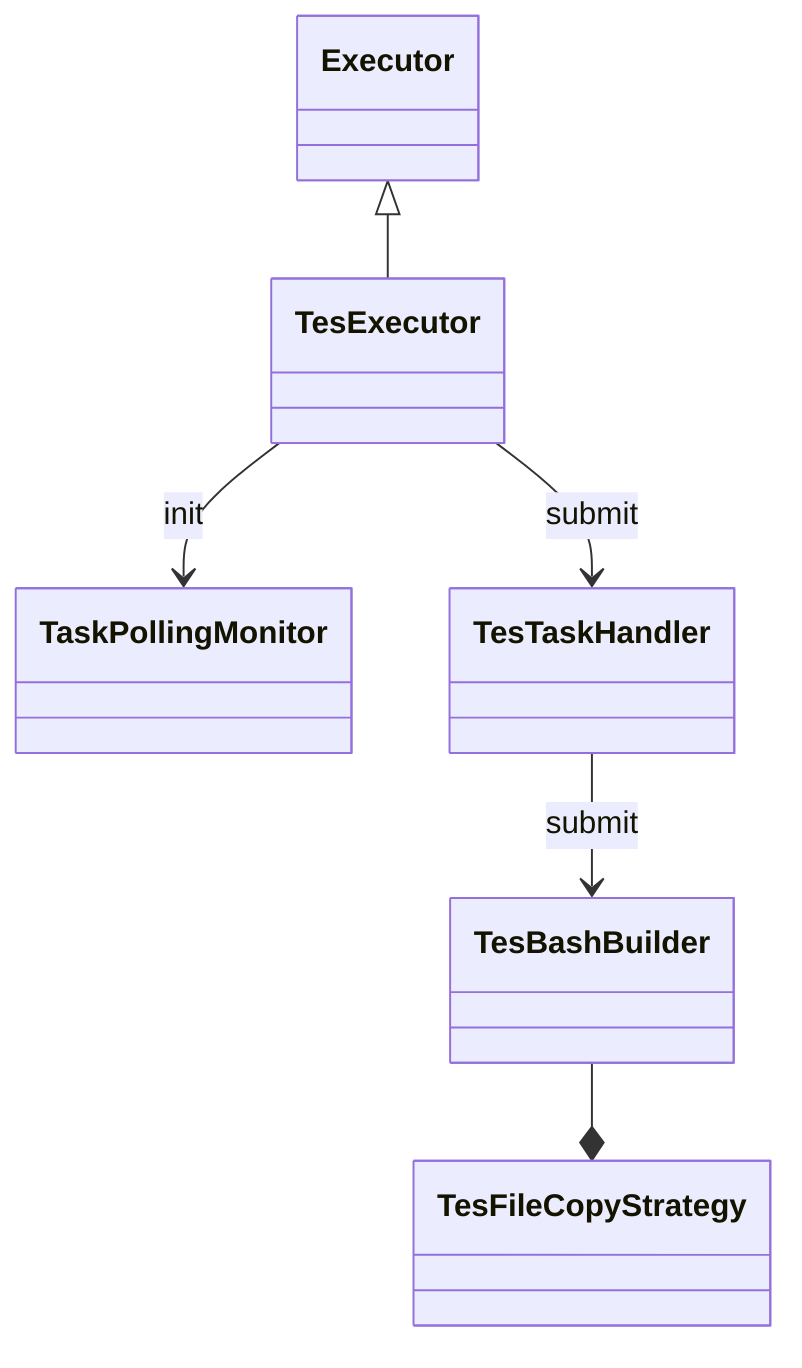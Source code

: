 classDiagram
    %%
    %% nextflow.ga4gh
    %%
    Executor <|-- TesExecutor
    %% TaskHandler <|-- TesTaskHandler
    %% BashWrapperBuilder <|-- TesBashBuilder

    TesExecutor --> TaskPollingMonitor : init
    TesExecutor --> TesTaskHandler : submit
    TesTaskHandler --> TesBashBuilder : submit

    %% ScriptFileCopyStrategy <|-- TesFileCopyStrategy
    TesBashBuilder --* TesFileCopyStrategy